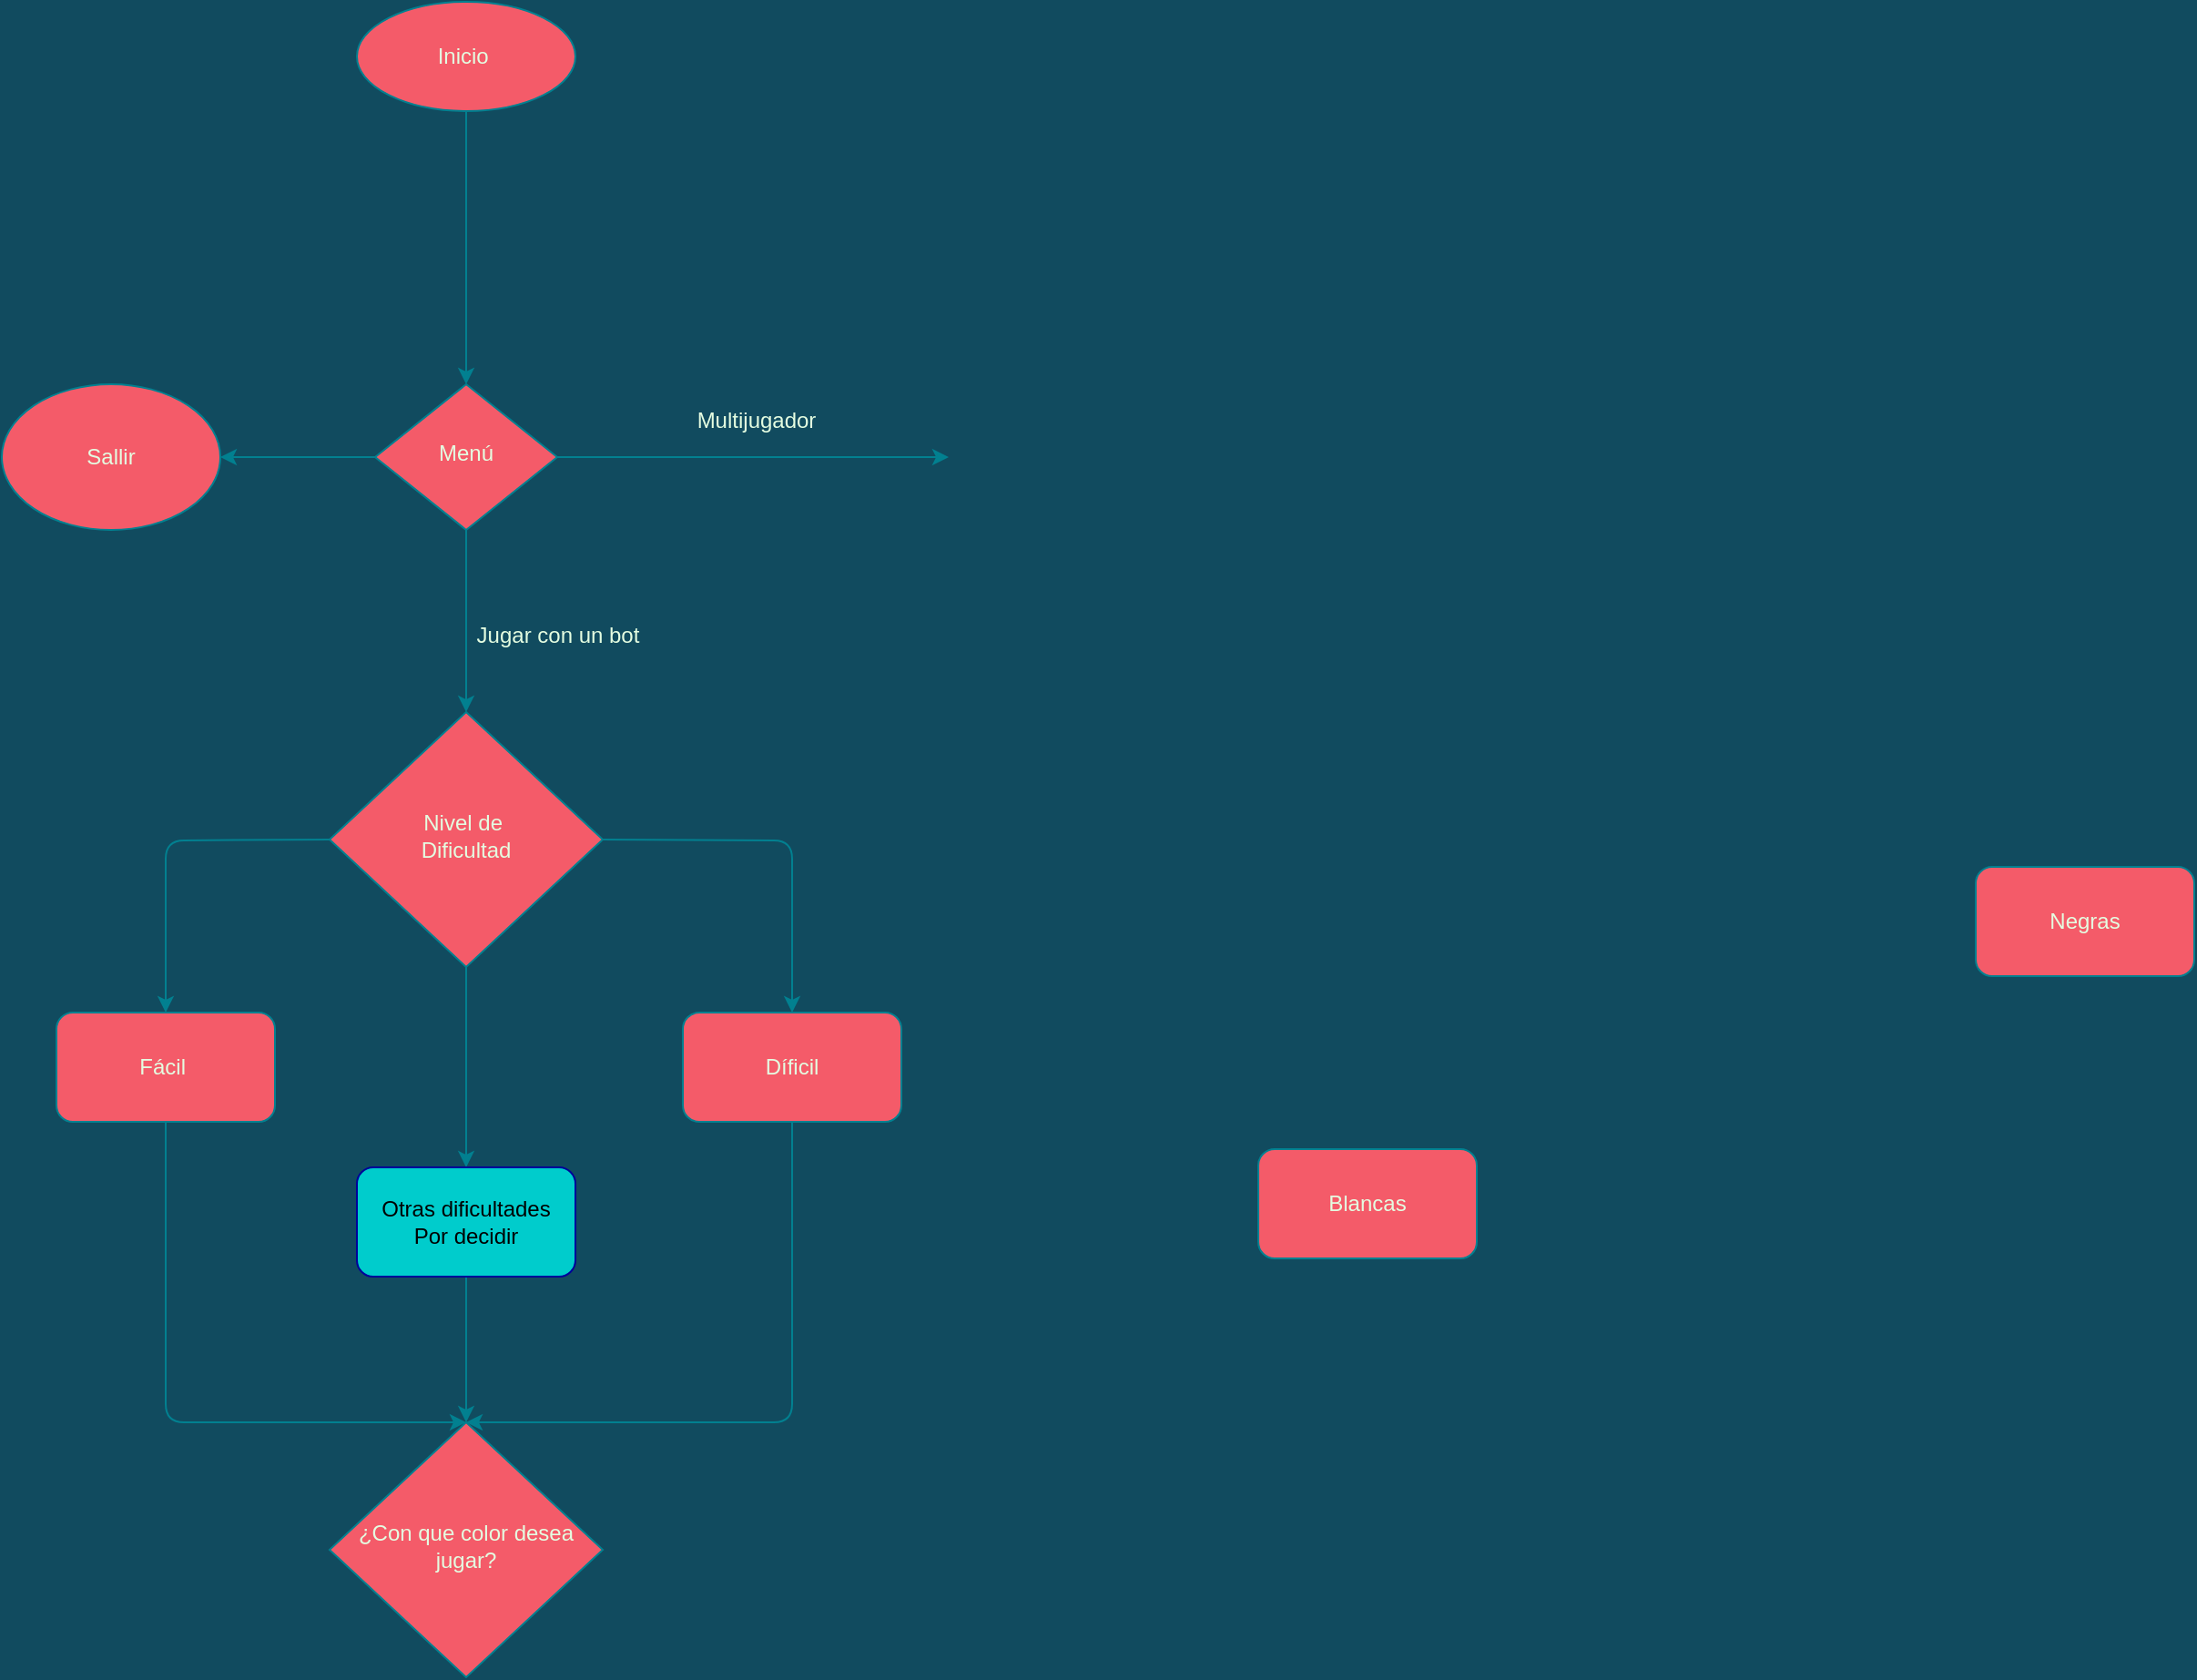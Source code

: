 <mxfile version="14.4.3" type="device"><diagram id="C5RBs43oDa-KdzZeNtuy" name="Page-1"><mxGraphModel dx="2858" dy="2343" grid="1" gridSize="10" guides="1" tooltips="1" connect="1" arrows="1" fold="1" page="1" pageScale="1" pageWidth="827" pageHeight="1169" background="#114B5F" math="0" shadow="0"><root><mxCell id="WIyWlLk6GJQsqaUBKTNV-0"/><mxCell id="WIyWlLk6GJQsqaUBKTNV-1" parent="WIyWlLk6GJQsqaUBKTNV-0"/><mxCell id="hkiw7veAq8KNeMComG7h-3" value="" style="edgeStyle=orthogonalEdgeStyle;curved=0;rounded=1;sketch=0;orthogonalLoop=1;jettySize=auto;html=1;strokeColor=#028090;fillColor=#F45B69;fontColor=#E4FDE1;" edge="1" parent="WIyWlLk6GJQsqaUBKTNV-1" source="WIyWlLk6GJQsqaUBKTNV-6" target="PjtqtaUttDEqBUAs6EI_-4"><mxGeometry relative="1" as="geometry"/></mxCell><mxCell id="hkiw7veAq8KNeMComG7h-4" style="edgeStyle=orthogonalEdgeStyle;curved=0;rounded=1;sketch=0;orthogonalLoop=1;jettySize=auto;html=1;strokeColor=#028090;fillColor=#F45B69;fontColor=#E4FDE1;" edge="1" parent="WIyWlLk6GJQsqaUBKTNV-1" source="WIyWlLk6GJQsqaUBKTNV-6"><mxGeometry relative="1" as="geometry"><mxPoint x="480" y="190" as="targetPoint"/></mxGeometry></mxCell><mxCell id="hkiw7veAq8KNeMComG7h-19" style="edgeStyle=orthogonalEdgeStyle;curved=0;rounded=1;sketch=0;orthogonalLoop=1;jettySize=auto;html=1;entryX=0.5;entryY=0;entryDx=0;entryDy=0;strokeColor=#028090;fillColor=#F45B69;fontColor=#E4FDE1;" edge="1" parent="WIyWlLk6GJQsqaUBKTNV-1" source="WIyWlLk6GJQsqaUBKTNV-6" target="hkiw7veAq8KNeMComG7h-18"><mxGeometry relative="1" as="geometry"/></mxCell><mxCell id="WIyWlLk6GJQsqaUBKTNV-6" value="&lt;font style=&quot;vertical-align: inherit&quot;&gt;&lt;font style=&quot;vertical-align: inherit&quot;&gt;Menú&lt;/font&gt;&lt;/font&gt;" style="rhombus;whiteSpace=wrap;html=1;shadow=0;fontFamily=Helvetica;fontSize=12;align=center;strokeWidth=1;spacing=6;spacingTop=-4;fillColor=#F45B69;strokeColor=#028090;fontColor=#E4FDE1;" parent="WIyWlLk6GJQsqaUBKTNV-1" vertex="1"><mxGeometry x="165" y="150" width="100" height="80" as="geometry"/></mxCell><mxCell id="hkiw7veAq8KNeMComG7h-33" style="edgeStyle=orthogonalEdgeStyle;curved=0;rounded=1;sketch=0;orthogonalLoop=1;jettySize=auto;html=1;strokeColor=#028090;fillColor=#F45B69;fontColor=#E4FDE1;exitX=0.5;exitY=1;exitDx=0;exitDy=0;entryX=0.5;entryY=0;entryDx=0;entryDy=0;" edge="1" parent="WIyWlLk6GJQsqaUBKTNV-1" source="hkiw7veAq8KNeMComG7h-23" target="WIyWlLk6GJQsqaUBKTNV-10"><mxGeometry relative="1" as="geometry"><Array as="points"><mxPoint x="50" y="720"/></Array></mxGeometry></mxCell><mxCell id="WIyWlLk6GJQsqaUBKTNV-10" value="¿Con que color desea jugar?" style="rhombus;whiteSpace=wrap;html=1;shadow=0;fontFamily=Helvetica;fontSize=12;align=center;strokeWidth=1;spacing=6;spacingTop=-4;fillColor=#F45B69;strokeColor=#028090;fontColor=#E4FDE1;" parent="WIyWlLk6GJQsqaUBKTNV-1" vertex="1"><mxGeometry x="140" y="720" width="150" height="140" as="geometry"/></mxCell><mxCell id="hkiw7veAq8KNeMComG7h-2" style="edgeStyle=orthogonalEdgeStyle;curved=0;rounded=1;sketch=0;orthogonalLoop=1;jettySize=auto;html=1;entryX=0.5;entryY=0;entryDx=0;entryDy=0;strokeColor=#028090;fillColor=#F45B69;fontColor=#E4FDE1;" edge="1" parent="WIyWlLk6GJQsqaUBKTNV-1" source="PjtqtaUttDEqBUAs6EI_-0" target="WIyWlLk6GJQsqaUBKTNV-6"><mxGeometry relative="1" as="geometry"/></mxCell><mxCell id="PjtqtaUttDEqBUAs6EI_-0" value="&lt;font style=&quot;vertical-align: inherit&quot;&gt;&lt;font style=&quot;vertical-align: inherit&quot;&gt;Inicio&amp;nbsp;&lt;/font&gt;&lt;/font&gt;" style="ellipse;whiteSpace=wrap;html=1;fillColor=#F45B69;strokeColor=#028090;fontColor=#E4FDE1;" parent="WIyWlLk6GJQsqaUBKTNV-1" vertex="1"><mxGeometry x="155" y="-60" width="120" height="60" as="geometry"/></mxCell><mxCell id="PjtqtaUttDEqBUAs6EI_-4" value="&lt;font style=&quot;vertical-align: inherit&quot;&gt;&lt;font style=&quot;vertical-align: inherit&quot;&gt;Sallir&lt;/font&gt;&lt;/font&gt;" style="ellipse;whiteSpace=wrap;html=1;fillColor=#F45B69;strokeColor=#028090;fontColor=#E4FDE1;" parent="WIyWlLk6GJQsqaUBKTNV-1" vertex="1"><mxGeometry x="-40" y="150" width="120" height="80" as="geometry"/></mxCell><mxCell id="PjtqtaUttDEqBUAs6EI_-8" value="&lt;font style=&quot;vertical-align: inherit&quot;&gt;&lt;font style=&quot;vertical-align: inherit&quot;&gt;Jugar con un bot&lt;br&gt;&lt;br&gt;&lt;/font&gt;&lt;/font&gt;" style="text;html=1;align=center;verticalAlign=middle;resizable=0;points=[];autosize=1;fontColor=#E4FDE1;" parent="WIyWlLk6GJQsqaUBKTNV-1" vertex="1"><mxGeometry x="210" y="280" width="110" height="30" as="geometry"/></mxCell><mxCell id="PjtqtaUttDEqBUAs6EI_-20" value="Blancas" style="rounded=1;whiteSpace=wrap;html=1;fillColor=#F45B69;strokeColor=#028090;fontColor=#E4FDE1;" parent="WIyWlLk6GJQsqaUBKTNV-1" vertex="1"><mxGeometry x="650" y="570" width="120" height="60" as="geometry"/></mxCell><mxCell id="PjtqtaUttDEqBUAs6EI_-21" value="Negras" style="rounded=1;whiteSpace=wrap;html=1;fillColor=#F45B69;strokeColor=#028090;fontColor=#E4FDE1;" parent="WIyWlLk6GJQsqaUBKTNV-1" vertex="1"><mxGeometry x="1044" y="415" width="120" height="60" as="geometry"/></mxCell><mxCell id="CFD53B_PfNY6ylu8qCZK-2" value="Multijugador" style="text;html=1;align=center;verticalAlign=middle;resizable=0;points=[];autosize=1;fontColor=#E4FDE1;" parent="WIyWlLk6GJQsqaUBKTNV-1" vertex="1"><mxGeometry x="334" y="160" width="80" height="20" as="geometry"/></mxCell><mxCell id="hkiw7veAq8KNeMComG7h-27" style="edgeStyle=orthogonalEdgeStyle;curved=0;rounded=1;sketch=0;orthogonalLoop=1;jettySize=auto;html=1;strokeColor=#028090;fillColor=#F45B69;fontColor=#E4FDE1;entryX=0.5;entryY=0;entryDx=0;entryDy=0;" edge="1" parent="WIyWlLk6GJQsqaUBKTNV-1" source="hkiw7veAq8KNeMComG7h-18" target="hkiw7veAq8KNeMComG7h-28"><mxGeometry relative="1" as="geometry"><mxPoint x="215" y="570" as="targetPoint"/></mxGeometry></mxCell><mxCell id="hkiw7veAq8KNeMComG7h-18" value="Nivel de&amp;nbsp;&lt;br&gt;Dificultad" style="rhombus;whiteSpace=wrap;html=1;shadow=0;fontFamily=Helvetica;fontSize=12;align=center;strokeWidth=1;spacing=6;spacingTop=-4;fillColor=#F45B69;strokeColor=#028090;fontColor=#E4FDE1;" vertex="1" parent="WIyWlLk6GJQsqaUBKTNV-1"><mxGeometry x="140" y="330" width="150" height="140" as="geometry"/></mxCell><mxCell id="hkiw7veAq8KNeMComG7h-22" style="edgeStyle=orthogonalEdgeStyle;curved=0;rounded=1;sketch=0;orthogonalLoop=1;jettySize=auto;html=1;entryX=0.5;entryY=0;entryDx=0;entryDy=0;strokeColor=#028090;fillColor=#F45B69;fontColor=#E4FDE1;" edge="1" parent="WIyWlLk6GJQsqaUBKTNV-1" target="hkiw7veAq8KNeMComG7h-23"><mxGeometry relative="1" as="geometry"><mxPoint x="140" y="400" as="sourcePoint"/></mxGeometry></mxCell><mxCell id="hkiw7veAq8KNeMComG7h-23" value="Fácil&amp;nbsp;" style="rounded=1;whiteSpace=wrap;html=1;fillColor=#F45B69;strokeColor=#028090;fontColor=#E4FDE1;" vertex="1" parent="WIyWlLk6GJQsqaUBKTNV-1"><mxGeometry x="-10" y="495" width="120" height="60" as="geometry"/></mxCell><mxCell id="hkiw7veAq8KNeMComG7h-25" style="edgeStyle=orthogonalEdgeStyle;curved=0;rounded=1;sketch=0;orthogonalLoop=1;jettySize=auto;html=1;entryX=0.5;entryY=0;entryDx=0;entryDy=0;strokeColor=#028090;fillColor=#F45B69;fontColor=#E4FDE1;" edge="1" parent="WIyWlLk6GJQsqaUBKTNV-1" target="hkiw7veAq8KNeMComG7h-26"><mxGeometry relative="1" as="geometry"><mxPoint x="290" y="400" as="sourcePoint"/></mxGeometry></mxCell><mxCell id="hkiw7veAq8KNeMComG7h-34" style="edgeStyle=orthogonalEdgeStyle;curved=0;rounded=1;sketch=0;orthogonalLoop=1;jettySize=auto;html=1;entryX=0.5;entryY=0;entryDx=0;entryDy=0;strokeColor=#028090;fillColor=#F45B69;fontColor=#E4FDE1;" edge="1" parent="WIyWlLk6GJQsqaUBKTNV-1" source="hkiw7veAq8KNeMComG7h-26" target="WIyWlLk6GJQsqaUBKTNV-10"><mxGeometry relative="1" as="geometry"><Array as="points"><mxPoint x="394" y="720"/></Array></mxGeometry></mxCell><mxCell id="hkiw7veAq8KNeMComG7h-26" value="Díficil" style="rounded=1;whiteSpace=wrap;html=1;fillColor=#F45B69;strokeColor=#028090;fontColor=#E4FDE1;" vertex="1" parent="WIyWlLk6GJQsqaUBKTNV-1"><mxGeometry x="334" y="495" width="120" height="60" as="geometry"/></mxCell><mxCell id="hkiw7veAq8KNeMComG7h-35" style="edgeStyle=orthogonalEdgeStyle;curved=0;rounded=1;sketch=0;orthogonalLoop=1;jettySize=auto;html=1;entryX=0.5;entryY=0;entryDx=0;entryDy=0;strokeColor=#028090;fillColor=#F45B69;fontColor=#E4FDE1;" edge="1" parent="WIyWlLk6GJQsqaUBKTNV-1" source="hkiw7veAq8KNeMComG7h-28" target="WIyWlLk6GJQsqaUBKTNV-10"><mxGeometry relative="1" as="geometry"/></mxCell><mxCell id="hkiw7veAq8KNeMComG7h-28" value="Otras dificultades&lt;br&gt;Por decidir" style="rounded=1;whiteSpace=wrap;html=1;fillColor=#00CCCC;strokeColor=#000099;" vertex="1" parent="WIyWlLk6GJQsqaUBKTNV-1"><mxGeometry x="155" y="580" width="120" height="60" as="geometry"/></mxCell></root></mxGraphModel></diagram></mxfile>